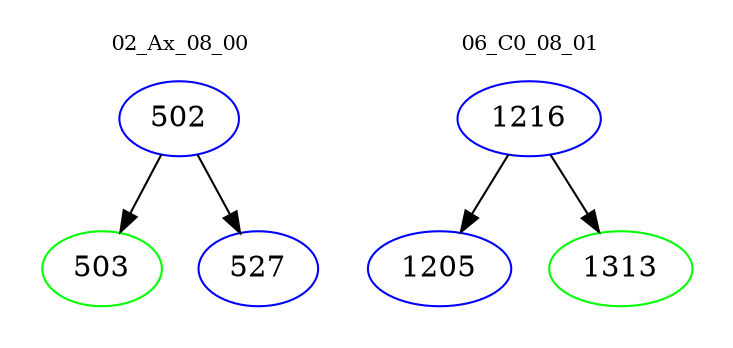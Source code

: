 digraph{
subgraph cluster_0 {
color = white
label = "02_Ax_08_00";
fontsize=10;
T0_502 [label="502", color="blue"]
T0_502 -> T0_503 [color="black"]
T0_503 [label="503", color="green"]
T0_502 -> T0_527 [color="black"]
T0_527 [label="527", color="blue"]
}
subgraph cluster_1 {
color = white
label = "06_C0_08_01";
fontsize=10;
T1_1216 [label="1216", color="blue"]
T1_1216 -> T1_1205 [color="black"]
T1_1205 [label="1205", color="blue"]
T1_1216 -> T1_1313 [color="black"]
T1_1313 [label="1313", color="green"]
}
}
